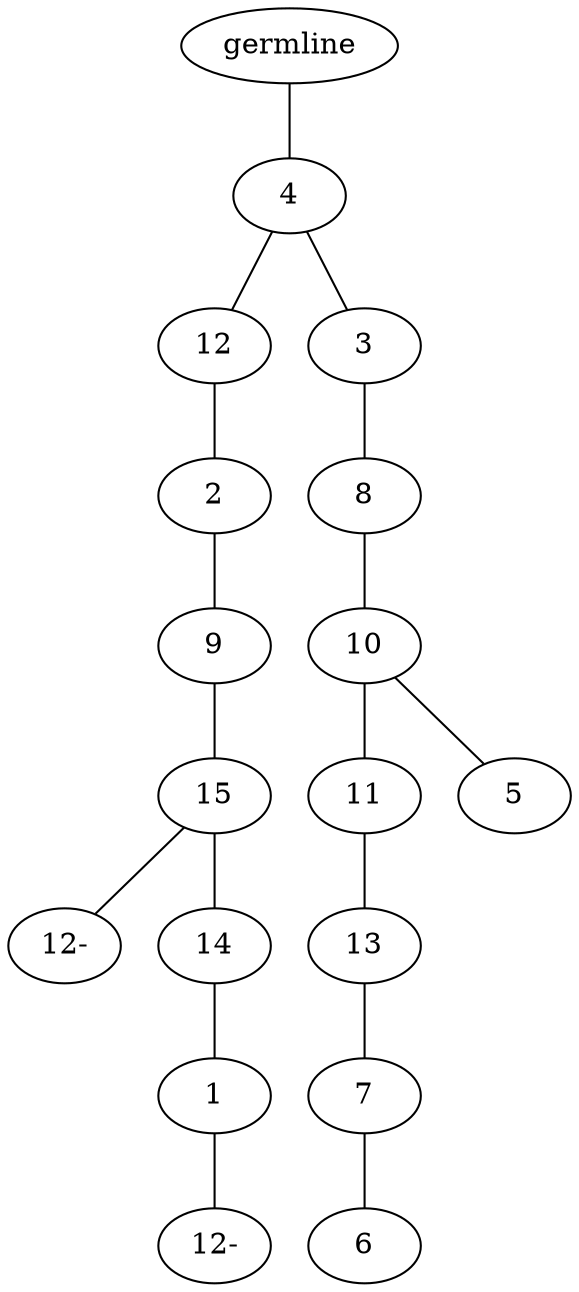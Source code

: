 graph tree {
    "140482671610080" [label="germline"];
    "140482679911568" [label="4"];
    "140482679913488" [label="12"];
    "140482679912096" [label="2"];
    "140482679912000" [label="9"];
    "140482673189168" [label="15"];
    "140482673189648" [label="12-"];
    "140482673189792" [label="14"];
    "140482673191424" [label="1"];
    "140482673192240" [label="12-"];
    "140482679913248" [label="3"];
    "140482673192432" [label="8"];
    "140482673191904" [label="10"];
    "140482673190656" [label="11"];
    "140482675774560" [label="13"];
    "140482675776000" [label="7"];
    "140482675773696" [label="6"];
    "140482673192288" [label="5"];
    "140482671610080" -- "140482679911568";
    "140482679911568" -- "140482679913488";
    "140482679911568" -- "140482679913248";
    "140482679913488" -- "140482679912096";
    "140482679912096" -- "140482679912000";
    "140482679912000" -- "140482673189168";
    "140482673189168" -- "140482673189648";
    "140482673189168" -- "140482673189792";
    "140482673189792" -- "140482673191424";
    "140482673191424" -- "140482673192240";
    "140482679913248" -- "140482673192432";
    "140482673192432" -- "140482673191904";
    "140482673191904" -- "140482673190656";
    "140482673191904" -- "140482673192288";
    "140482673190656" -- "140482675774560";
    "140482675774560" -- "140482675776000";
    "140482675776000" -- "140482675773696";
}
